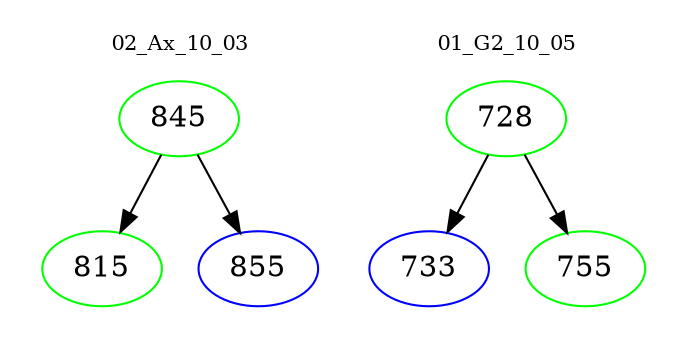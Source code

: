 digraph{
subgraph cluster_0 {
color = white
label = "02_Ax_10_03";
fontsize=10;
T0_845 [label="845", color="green"]
T0_845 -> T0_815 [color="black"]
T0_815 [label="815", color="green"]
T0_845 -> T0_855 [color="black"]
T0_855 [label="855", color="blue"]
}
subgraph cluster_1 {
color = white
label = "01_G2_10_05";
fontsize=10;
T1_728 [label="728", color="green"]
T1_728 -> T1_733 [color="black"]
T1_733 [label="733", color="blue"]
T1_728 -> T1_755 [color="black"]
T1_755 [label="755", color="green"]
}
}
